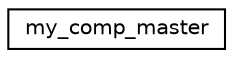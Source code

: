 digraph "Graphical Class Hierarchy"
{
  edge [fontname="Helvetica",fontsize="10",labelfontname="Helvetica",labelfontsize="10"];
  node [fontname="Helvetica",fontsize="10",shape=record];
  rankdir="LR";
  Node1 [label="my_comp_master",height=0.2,width=0.4,color="black", fillcolor="white", style="filled",URL="$structmy__comp__master.html"];
}
